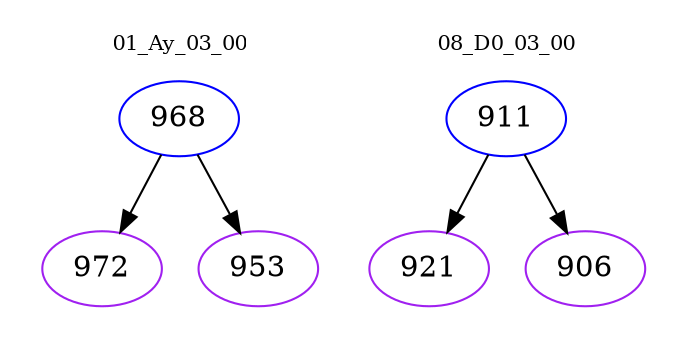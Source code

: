 digraph{
subgraph cluster_0 {
color = white
label = "01_Ay_03_00";
fontsize=10;
T0_968 [label="968", color="blue"]
T0_968 -> T0_972 [color="black"]
T0_972 [label="972", color="purple"]
T0_968 -> T0_953 [color="black"]
T0_953 [label="953", color="purple"]
}
subgraph cluster_1 {
color = white
label = "08_D0_03_00";
fontsize=10;
T1_911 [label="911", color="blue"]
T1_911 -> T1_921 [color="black"]
T1_921 [label="921", color="purple"]
T1_911 -> T1_906 [color="black"]
T1_906 [label="906", color="purple"]
}
}
